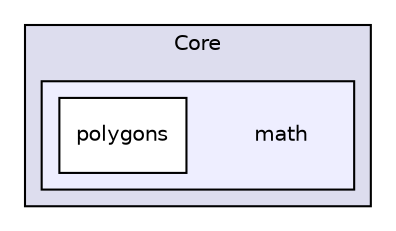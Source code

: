 digraph "Core/math" {
  compound=true
  node [ fontsize="10", fontname="Helvetica"];
  edge [ labelfontsize="10", labelfontname="Helvetica"];
  subgraph clusterdir_c6310732a22f63c0c2fc5595561e68f1 {
    graph [ bgcolor="#ddddee", pencolor="black", label="Core" fontname="Helvetica", fontsize="10", URL="dir_c6310732a22f63c0c2fc5595561e68f1.html"]
  subgraph clusterdir_034da4761f0c9f4bb6b9a8ae701ca393 {
    graph [ bgcolor="#eeeeff", pencolor="black", label="" URL="dir_034da4761f0c9f4bb6b9a8ae701ca393.html"];
    dir_034da4761f0c9f4bb6b9a8ae701ca393 [shape=plaintext label="math"];
    dir_35890de92d5154d64fad9f035c384264 [shape=box label="polygons" color="black" fillcolor="white" style="filled" URL="dir_35890de92d5154d64fad9f035c384264.html"];
  }
  }
}
